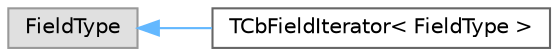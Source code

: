digraph "Graphical Class Hierarchy"
{
 // INTERACTIVE_SVG=YES
 // LATEX_PDF_SIZE
  bgcolor="transparent";
  edge [fontname=Helvetica,fontsize=10,labelfontname=Helvetica,labelfontsize=10];
  node [fontname=Helvetica,fontsize=10,shape=box,height=0.2,width=0.4];
  rankdir="LR";
  Node0 [id="Node000000",label="FieldType",height=0.2,width=0.4,color="grey60", fillcolor="#E0E0E0", style="filled",tooltip=" "];
  Node0 -> Node1 [id="edge4044_Node000000_Node000001",dir="back",color="steelblue1",style="solid",tooltip=" "];
  Node1 [id="Node000001",label="TCbFieldIterator\< FieldType \>",height=0.2,width=0.4,color="grey40", fillcolor="white", style="filled",URL="$d5/de3/classTCbFieldIterator.html",tooltip="Iterator for FCbField[View] that can operate on any contiguous range of fields."];
}
